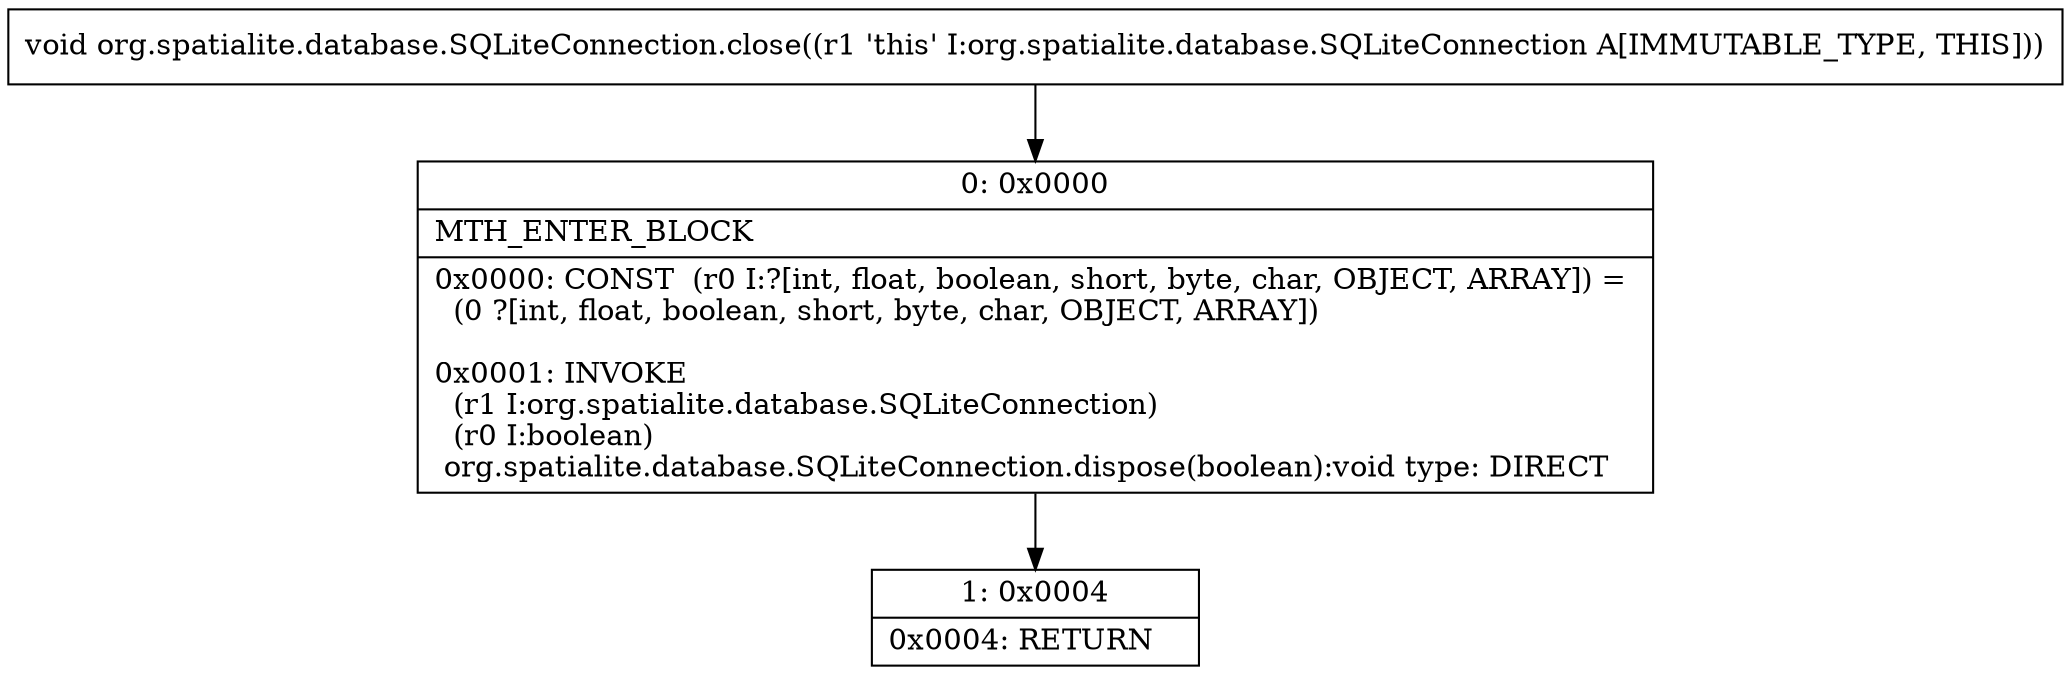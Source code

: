 digraph "CFG fororg.spatialite.database.SQLiteConnection.close()V" {
Node_0 [shape=record,label="{0\:\ 0x0000|MTH_ENTER_BLOCK\l|0x0000: CONST  (r0 I:?[int, float, boolean, short, byte, char, OBJECT, ARRAY]) = \l  (0 ?[int, float, boolean, short, byte, char, OBJECT, ARRAY])\l \l0x0001: INVOKE  \l  (r1 I:org.spatialite.database.SQLiteConnection)\l  (r0 I:boolean)\l org.spatialite.database.SQLiteConnection.dispose(boolean):void type: DIRECT \l}"];
Node_1 [shape=record,label="{1\:\ 0x0004|0x0004: RETURN   \l}"];
MethodNode[shape=record,label="{void org.spatialite.database.SQLiteConnection.close((r1 'this' I:org.spatialite.database.SQLiteConnection A[IMMUTABLE_TYPE, THIS])) }"];
MethodNode -> Node_0;
Node_0 -> Node_1;
}


